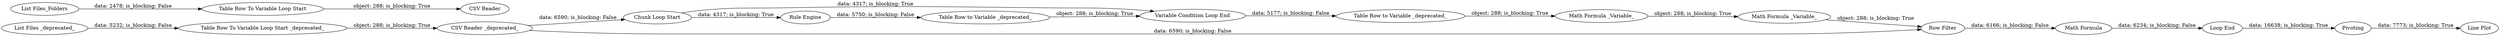 digraph {
	"1982639450313889255_36" [label=Pivoting]
	"1982639450313889255_12" [label="CSV Reader _deprecated_"]
	"1982639450313889255_35" [label="Line Plot"]
	"5905016607090086871_18" [label="Table Row to Variable _deprecated_"]
	"5905016607090086871_3" [label="Chunk Loop Start"]
	"1982639450313889255_13" [label="Row Filter"]
	"5905016607090086871_11" [label="Math Formula _Variable_"]
	"5905016607090086871_22" [label="Variable Condition Loop End"]
	"1982639450313889255_44" [label="CSV Reader"]
	"1982639450313889255_1" [label="List Files _deprecated_"]
	"5905016607090086871_23" [label="Math Formula _Variable_"]
	"5905016607090086871_9" [label="Rule Engine"]
	"1982639450313889255_2" [label="Table Row To Variable Loop Start _deprecated_"]
	"1982639450313889255_42" [label="List Files_Folders"]
	"1982639450313889255_43" [label="Table Row To Variable Loop Start"]
	"1982639450313889255_4" [label="Loop End"]
	"1982639450313889255_37" [label="Math Formula"]
	"5905016607090086871_10" [label="Table Row to Variable _deprecated_"]
	"1982639450313889255_37" -> "1982639450313889255_4" [label="data: 6234; is_blocking: False"]
	"5905016607090086871_18" -> "5905016607090086871_22" [label="object: 288; is_blocking: True"]
	"5905016607090086871_11" -> "5905016607090086871_23" [label="object: 288; is_blocking: True"]
	"5905016607090086871_22" -> "5905016607090086871_10" [label="data: 5177; is_blocking: False"]
	"1982639450313889255_12" -> "1982639450313889255_13" [label="data: 6590; is_blocking: False"]
	"5905016607090086871_3" -> "5905016607090086871_22" [label="data: 4317; is_blocking: True"]
	"1982639450313889255_12" -> "5905016607090086871_3" [label="data: 6590; is_blocking: False"]
	"5905016607090086871_9" -> "5905016607090086871_18" [label="data: 5750; is_blocking: False"]
	"5905016607090086871_10" -> "5905016607090086871_11" [label="object: 288; is_blocking: True"]
	"1982639450313889255_1" -> "1982639450313889255_2" [label="data: 5232; is_blocking: False"]
	"1982639450313889255_2" -> "1982639450313889255_12" [label="object: 288; is_blocking: True"]
	"1982639450313889255_4" -> "1982639450313889255_36" [label="data: 16638; is_blocking: True"]
	"1982639450313889255_13" -> "1982639450313889255_37" [label="data: 6166; is_blocking: False"]
	"1982639450313889255_36" -> "1982639450313889255_35" [label="data: 7773; is_blocking: True"]
	"1982639450313889255_43" -> "1982639450313889255_44" [label="object: 288; is_blocking: True"]
	"1982639450313889255_42" -> "1982639450313889255_43" [label="data: 2478; is_blocking: False"]
	"5905016607090086871_23" -> "1982639450313889255_13" [label="object: 288; is_blocking: True"]
	"5905016607090086871_3" -> "5905016607090086871_9" [label="data: 4317; is_blocking: True"]
	rankdir=LR
}
